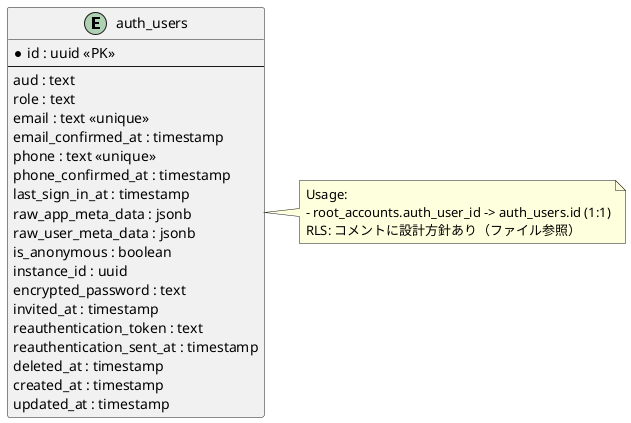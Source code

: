 @startuml auth_users
' auth_users 単独 ER 図
entity "auth_users" as auth_users {
  * id : uuid <<PK>>
  --
  aud : text
  role : text
  email : text <<unique>>
  email_confirmed_at : timestamp
  phone : text <<unique>>
  phone_confirmed_at : timestamp
  last_sign_in_at : timestamp
  raw_app_meta_data : jsonb
  raw_user_meta_data : jsonb
  is_anonymous : boolean
  instance_id : uuid
  encrypted_password : text
  invited_at : timestamp
  reauthentication_token : text
  reauthentication_sent_at : timestamp
  deleted_at : timestamp
  created_at : timestamp
  updated_at : timestamp
}

note right of auth_users
  Usage:
  - root_accounts.auth_user_id -> auth_users.id (1:1)
  RLS: コメントに設計方針あり（ファイル参照）
end note
@enduml
